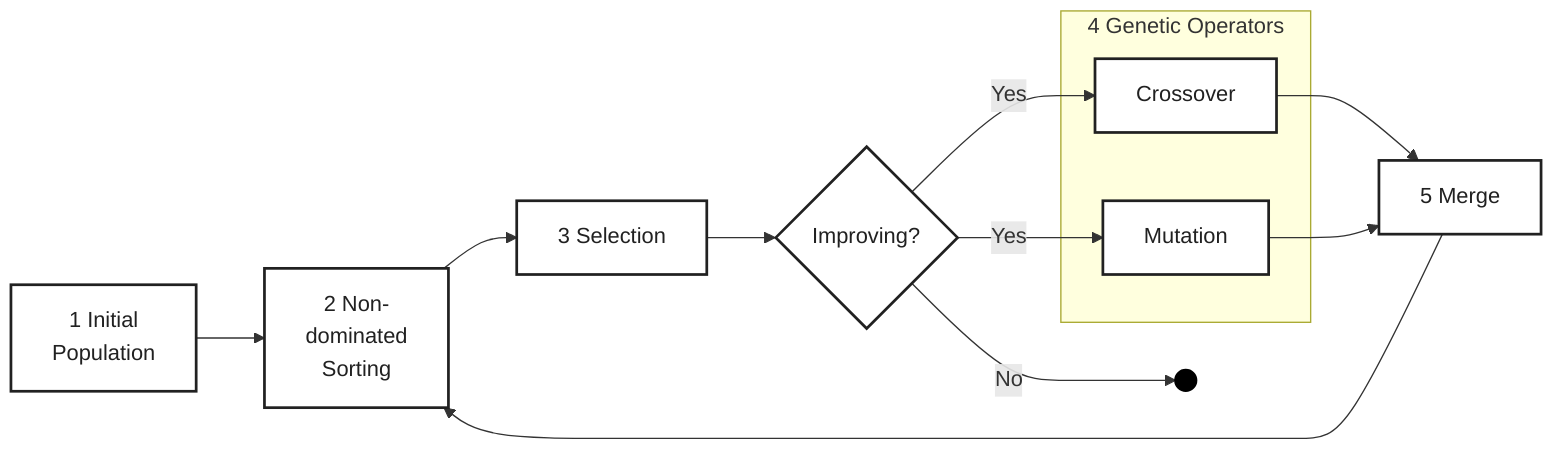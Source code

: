 flowchart LR
    A[1 Initial <br/>Population] --> B[2 Non-<br/>dominated<br/>Sorting]
    B --> C[3 Selection]
    
    %% Decision: check improvement over patience steps before applying genetic operators
    C --> G{Improving?}
    G -- No --> E(( ))
    
    subgraph GeneticOps[4 Genetic Operators]
        direction TB
        C1[Crossover]
        C2[Mutation]
        %% No arrow between C1 and C2 => they are independent
    end

    %% Both operators are triggered independently and both feed into Merge
    G -- Yes --> C1
    G -- Yes --> C2
    C1 --> D[5 Merge]
    C2 --> D 
    D --> B

    %% Styles: white background, dark border and text
    style A fill:#FFFFFF,stroke:#212121,stroke-width:2px,color:#212121
    style B fill:#FFFFFF,stroke:#212121,stroke-width:2px,color:#212121
    style C fill:#FFFFFF,stroke:#212121,stroke-width:2px,color:#212121
    style G fill:#FFFFFF,stroke:#212121,stroke-width:2px,color:#212121
    style C1 fill:#FFFFFF,stroke:#212121,stroke-width:2px,color:#212121
    style C2 fill:#FFFFFF,stroke:#212121,stroke-width:2px,color:#212121
    style D fill:#FFFFFF,stroke:#212121,stroke-width:2px,color:#212121
    style E fill:#000000,stroke:#000000,stroke-width:2px,color:#000000